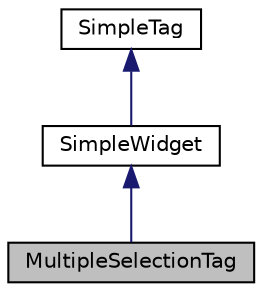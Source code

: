 digraph "MultipleSelectionTag"
{
  edge [fontname="Helvetica",fontsize="10",labelfontname="Helvetica",labelfontsize="10"];
  node [fontname="Helvetica",fontsize="10",shape=record];
  Node1 [label="MultipleSelectionTag",height=0.2,width=0.4,color="black", fillcolor="grey75", style="filled" fontcolor="black"];
  Node2 -> Node1 [dir="back",color="midnightblue",fontsize="10",style="solid",fontname="Helvetica"];
  Node2 [label="SimpleWidget",height=0.2,width=0.4,color="black", fillcolor="white", style="filled",URL="$class_simple_widget.html"];
  Node3 -> Node2 [dir="back",color="midnightblue",fontsize="10",style="solid",fontname="Helvetica"];
  Node3 [label="SimpleTag",height=0.2,width=0.4,color="black", fillcolor="white", style="filled",URL="$class_simple_tag.html"];
}
